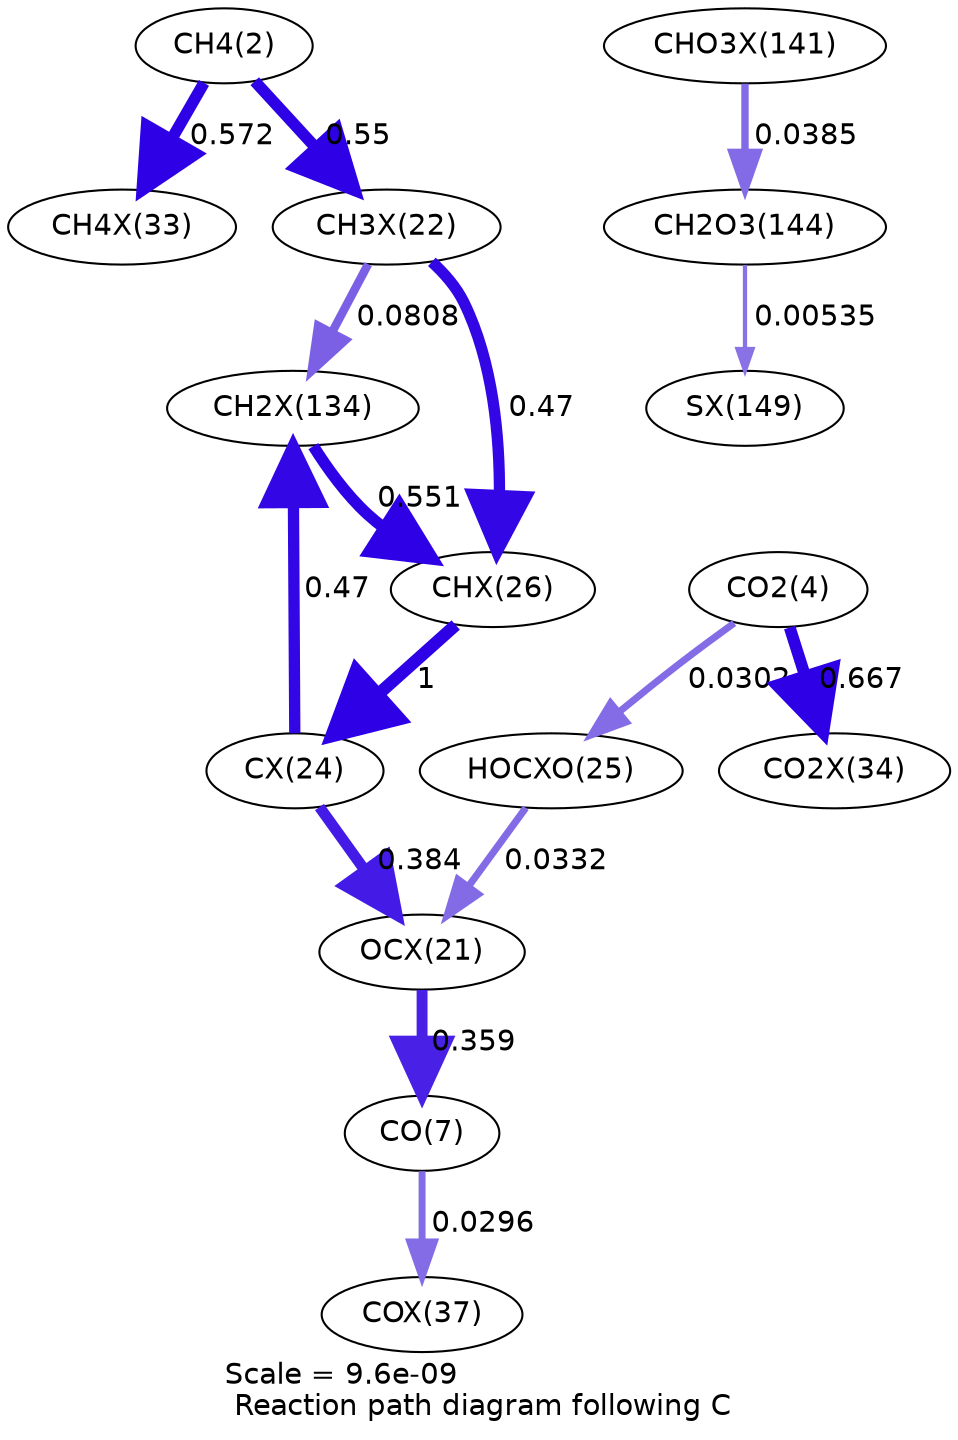 digraph reaction_paths {
center=1;
s4 -> s32[fontname="Helvetica", penwidth=5.58, arrowsize=2.79, color="0.7, 1.07, 0.9"
, label=" 0.572"];
s4 -> s26[fontname="Helvetica", penwidth=5.55, arrowsize=2.77, color="0.7, 1.05, 0.9"
, label=" 0.55"];
s26 -> s38[fontname="Helvetica", penwidth=4.1, arrowsize=2.05, color="0.7, 0.581, 0.9"
, label=" 0.0808"];
s26 -> s30[fontname="Helvetica", penwidth=5.43, arrowsize=2.71, color="0.7, 0.97, 0.9"
, label=" 0.47"];
s38 -> s30[fontname="Helvetica", penwidth=5.55, arrowsize=2.77, color="0.7, 1.05, 0.9"
, label=" 0.551"];
s28 -> s38[fontname="Helvetica", penwidth=5.43, arrowsize=2.71, color="0.7, 0.97, 0.9"
, label=" 0.47"];
s30 -> s28[fontname="Helvetica", penwidth=6, arrowsize=3, color="0.7, 1.5, 0.9"
, label=" 1"];
s28 -> s25[fontname="Helvetica", penwidth=5.28, arrowsize=2.64, color="0.7, 0.884, 0.9"
, label=" 0.384"];
s25 -> s9[fontname="Helvetica", penwidth=5.23, arrowsize=2.61, color="0.7, 0.859, 0.9"
, label=" 0.359"];
s9 -> s36[fontname="Helvetica", penwidth=3.34, arrowsize=1.67, color="0.7, 0.53, 0.9"
, label=" 0.0296"];
s29 -> s25[fontname="Helvetica", penwidth=3.43, arrowsize=1.71, color="0.7, 0.533, 0.9"
, label=" 0.0332"];
s6 -> s29[fontname="Helvetica", penwidth=3.36, arrowsize=1.68, color="0.7, 0.53, 0.9"
, label=" 0.0302"];
s6 -> s33[fontname="Helvetica", penwidth=5.69, arrowsize=2.85, color="0.7, 1.17, 0.9"
, label=" 0.667"];
s21 -> s40[fontname="Helvetica", penwidth=2.05, arrowsize=1.03, color="0.7, 0.505, 0.9"
, label=" 0.00535"];
s39 -> s21[fontname="Helvetica", penwidth=3.54, arrowsize=1.77, color="0.7, 0.539, 0.9"
, label=" 0.0385"];
s4 [ fontname="Helvetica", label="CH4(2)"];
s6 [ fontname="Helvetica", label="CO2(4)"];
s9 [ fontname="Helvetica", label="CO(7)"];
s21 [ fontname="Helvetica", label="CH2O3(144)"];
s25 [ fontname="Helvetica", label="OCX(21)"];
s26 [ fontname="Helvetica", label="CH3X(22)"];
s28 [ fontname="Helvetica", label="CX(24)"];
s29 [ fontname="Helvetica", label="HOCXO(25)"];
s30 [ fontname="Helvetica", label="CHX(26)"];
s32 [ fontname="Helvetica", label="CH4X(33)"];
s33 [ fontname="Helvetica", label="CO2X(34)"];
s36 [ fontname="Helvetica", label="COX(37)"];
s38 [ fontname="Helvetica", label="CH2X(134)"];
s39 [ fontname="Helvetica", label="CHO3X(141)"];
s40 [ fontname="Helvetica", label="SX(149)"];
 label = "Scale = 9.6e-09\l Reaction path diagram following C";
 fontname = "Helvetica";
}

